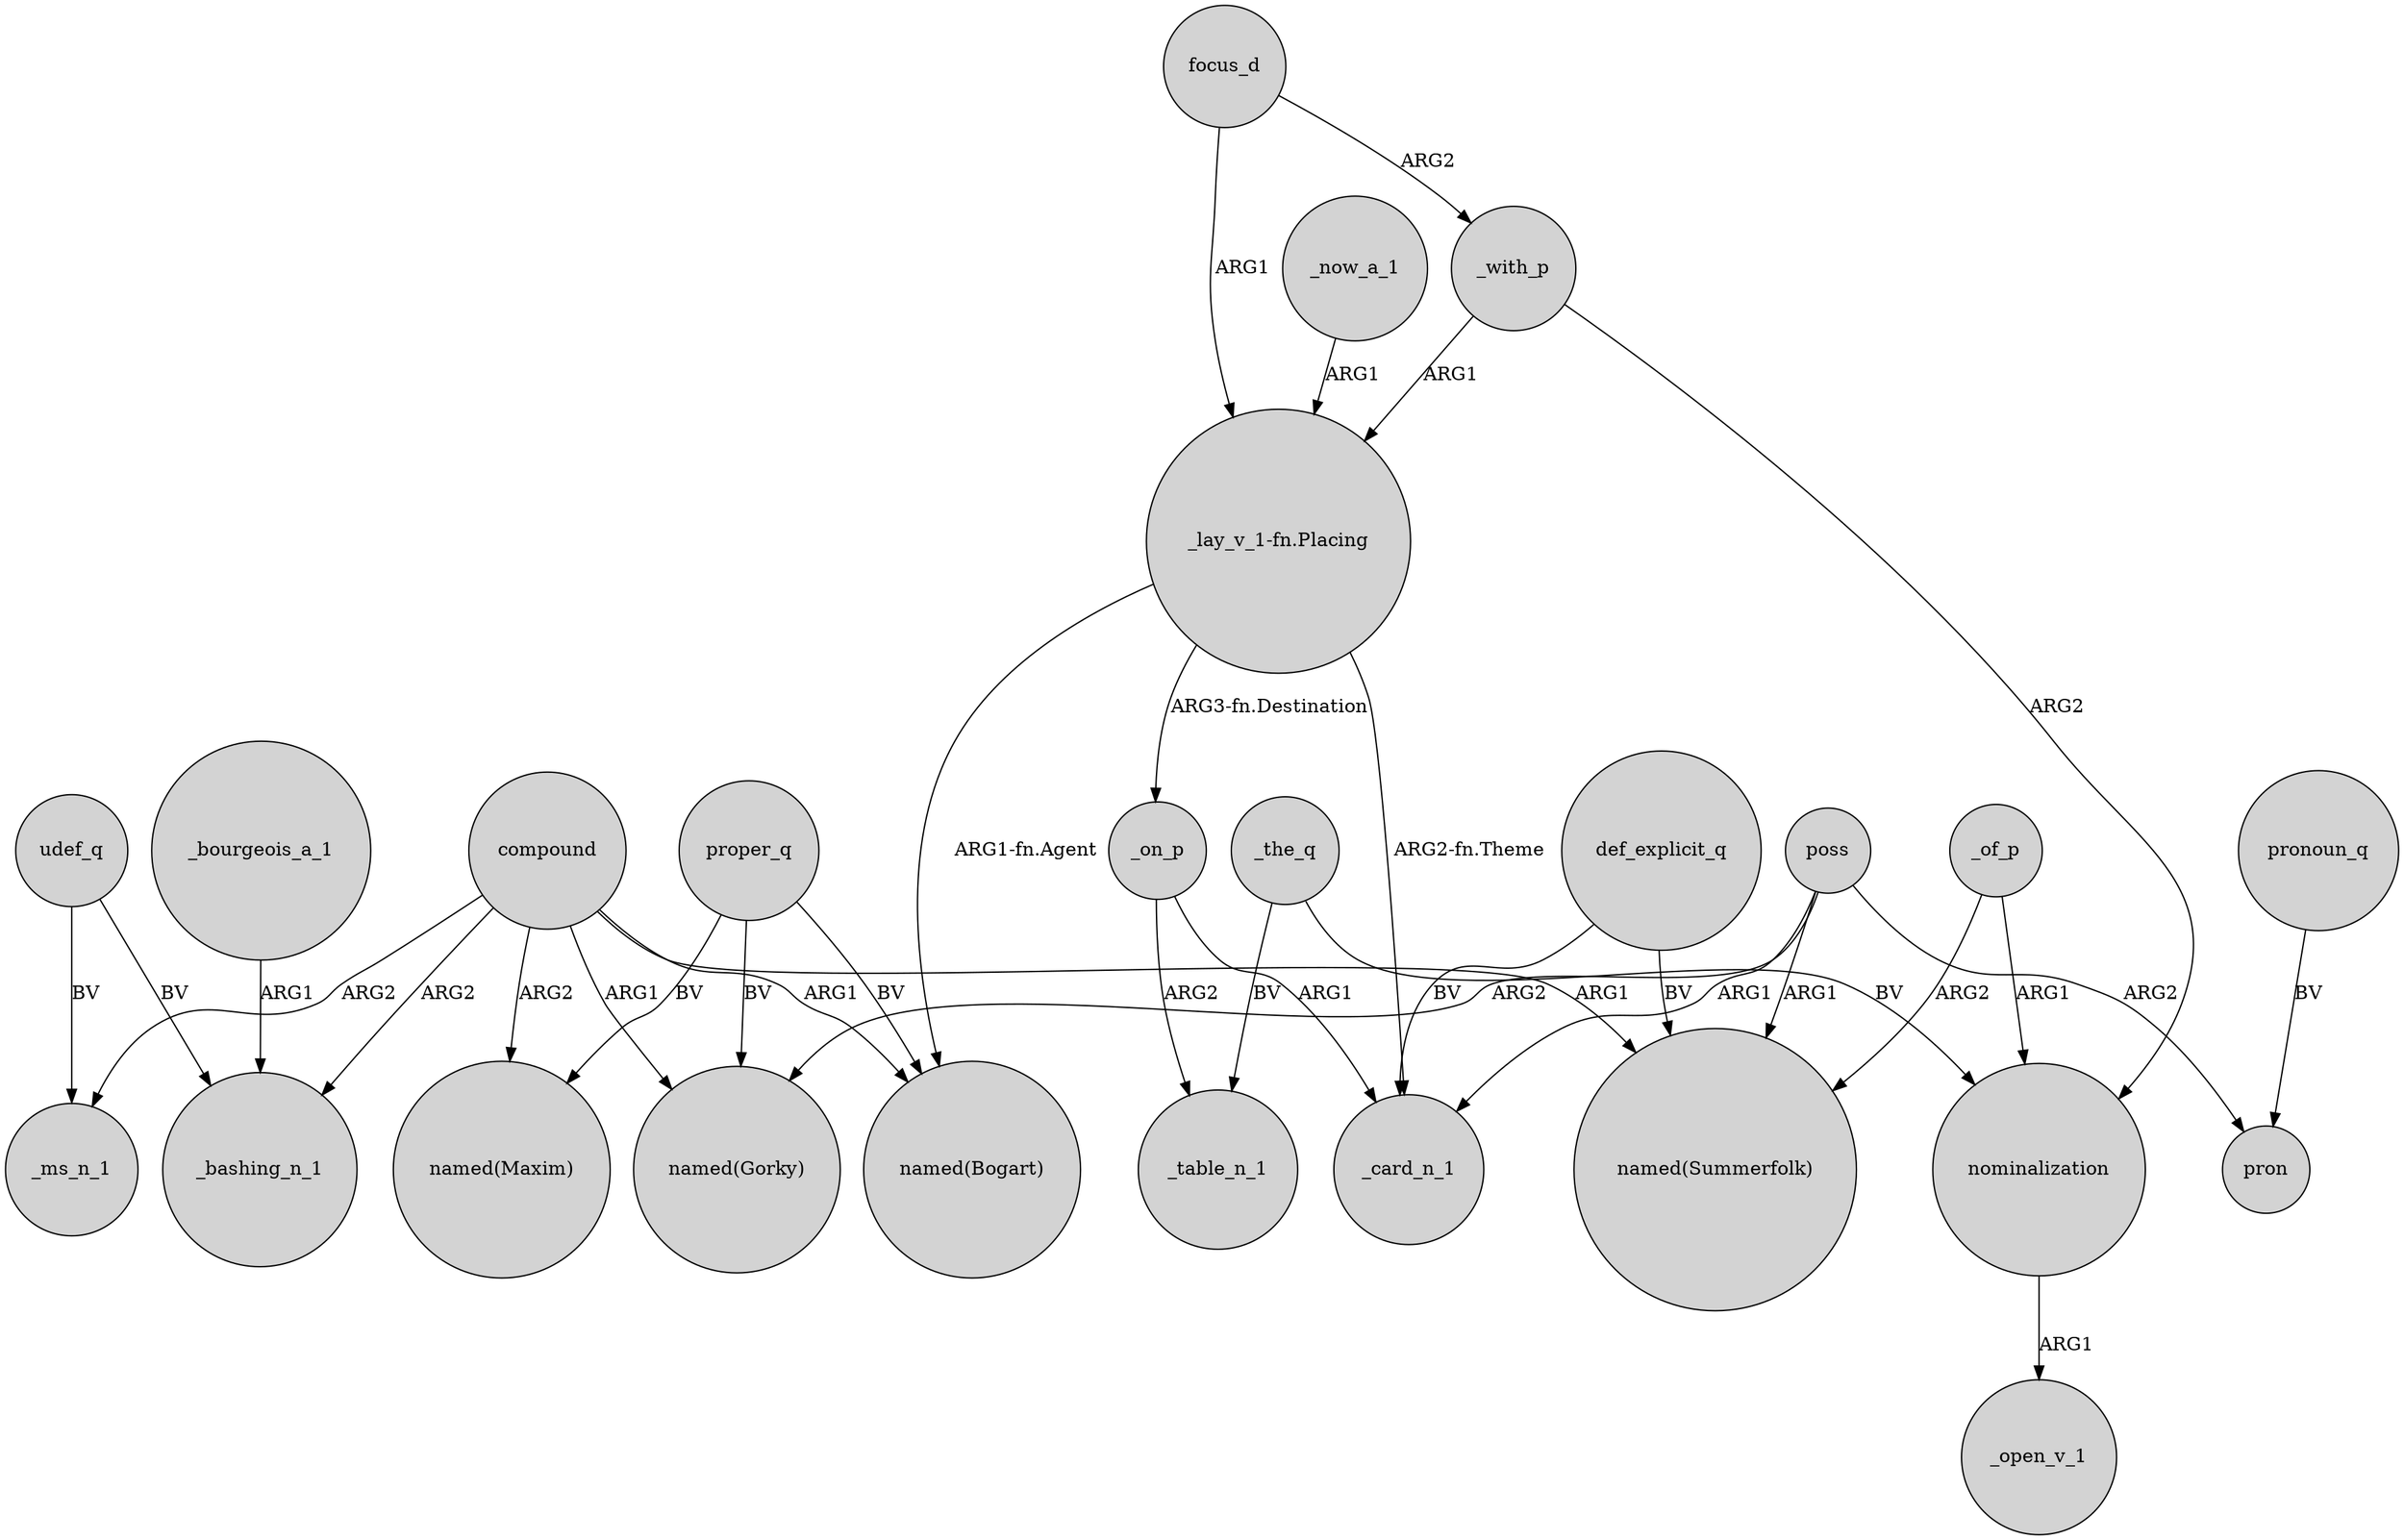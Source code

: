 digraph {
	node [shape=circle style=filled]
	udef_q -> _bashing_n_1 [label=BV]
	"_lay_v_1-fn.Placing" -> _card_n_1 [label="ARG2-fn.Theme"]
	_on_p -> _card_n_1 [label=ARG1]
	compound -> _bashing_n_1 [label=ARG2]
	compound -> "named(Gorky)" [label=ARG1]
	poss -> _card_n_1 [label=ARG1]
	poss -> pron [label=ARG2]
	_with_p -> nominalization [label=ARG2]
	proper_q -> "named(Maxim)" [label=BV]
	proper_q -> "named(Gorky)" [label=BV]
	_the_q -> _table_n_1 [label=BV]
	focus_d -> _with_p [label=ARG2]
	compound -> "named(Maxim)" [label=ARG2]
	def_explicit_q -> _card_n_1 [label=BV]
	def_explicit_q -> "named(Summerfolk)" [label=BV]
	_on_p -> _table_n_1 [label=ARG2]
	_of_p -> nominalization [label=ARG1]
	compound -> _ms_n_1 [label=ARG2]
	proper_q -> "named(Bogart)" [label=BV]
	poss -> "named(Summerfolk)" [label=ARG1]
	_of_p -> "named(Summerfolk)" [label=ARG2]
	pronoun_q -> pron [label=BV]
	_now_a_1 -> "_lay_v_1-fn.Placing" [label=ARG1]
	udef_q -> _ms_n_1 [label=BV]
	compound -> "named(Bogart)" [label=ARG1]
	"_lay_v_1-fn.Placing" -> "named(Bogart)" [label="ARG1-fn.Agent"]
	"_lay_v_1-fn.Placing" -> _on_p [label="ARG3-fn.Destination"]
	_bourgeois_a_1 -> _bashing_n_1 [label=ARG1]
	poss -> "named(Gorky)" [label=ARG2]
	compound -> "named(Summerfolk)" [label=ARG1]
	nominalization -> _open_v_1 [label=ARG1]
	_with_p -> "_lay_v_1-fn.Placing" [label=ARG1]
	_the_q -> nominalization [label=BV]
	focus_d -> "_lay_v_1-fn.Placing" [label=ARG1]
}
